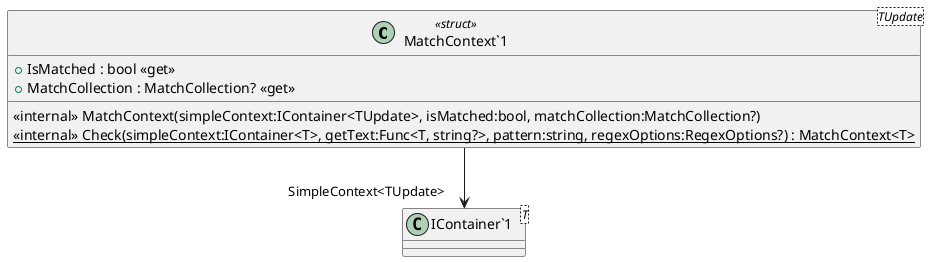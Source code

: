 @startuml
class "MatchContext`1"<TUpdate> <<struct>> {
    <<internal>> MatchContext(simpleContext:IContainer<TUpdate>, isMatched:bool, matchCollection:MatchCollection?)
    + IsMatched : bool <<get>>
    + MatchCollection : MatchCollection? <<get>>
    <<internal>> {static} Check(simpleContext:IContainer<T>, getText:Func<T, string?>, pattern:string, regexOptions:RegexOptions?) : MatchContext<T>
}
class "IContainer`1"<T> {
}
"MatchContext`1" --> "SimpleContext<TUpdate>" "IContainer`1"
@enduml
